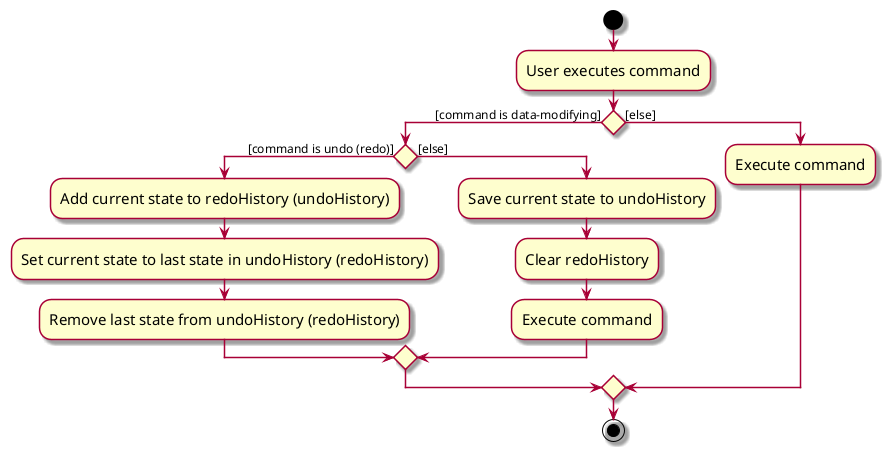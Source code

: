 @startuml
skin rose
skinparam ActivityFontSize 15
skinparam ArrowFontSize 12
start
:User executes command;

'Since the beta syntax does not support placing the condition outside the
'diamond we place it as the true branch instead.

if () then ([command is data-modifying])
    if () then ([command is undo (redo)])
        :Add current state to redoHistory (undoHistory);
        :Set current state to last state in undoHistory (redoHistory);
        :Remove last state from undoHistory (redoHistory);
    else ([else])
        :Save current state to undoHistory;
        :Clear redoHistory;
        :Execute command;
    endif
else ([else])
    :Execute command;
endif
stop
@enduml

